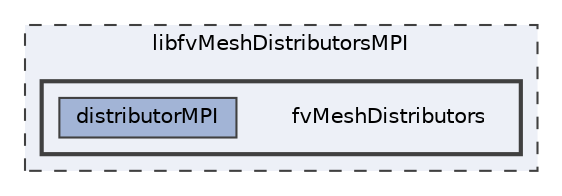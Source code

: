 digraph "libfvMeshDistributorsMPI/fvMeshDistributors"
{
 // LATEX_PDF_SIZE
  bgcolor="transparent";
  edge [fontname=Helvetica,fontsize=10,labelfontname=Helvetica,labelfontsize=10];
  node [fontname=Helvetica,fontsize=10,shape=box,height=0.2,width=0.4];
  compound=true
  subgraph clusterdir_82391a801c3cc45cd36b7ed4cdc8cf42 {
    graph [ bgcolor="#edf0f7", pencolor="grey25", label="libfvMeshDistributorsMPI", fontname=Helvetica,fontsize=10 style="filled,dashed", URL="dir_82391a801c3cc45cd36b7ed4cdc8cf42.html",tooltip=""]
  subgraph clusterdir_d4aa0ec0ea00ad5b83e9dab71b1831dd {
    graph [ bgcolor="#edf0f7", pencolor="grey25", label="", fontname=Helvetica,fontsize=10 style="filled,bold", URL="dir_d4aa0ec0ea00ad5b83e9dab71b1831dd.html",tooltip=""]
    dir_d4aa0ec0ea00ad5b83e9dab71b1831dd [shape=plaintext, label="fvMeshDistributors"];
  dir_70fb7b0785c8e08492ac7e969520dfce [label="distributorMPI", fillcolor="#a2b4d6", color="grey25", style="filled", URL="dir_70fb7b0785c8e08492ac7e969520dfce.html",tooltip=""];
  }
  }
}
